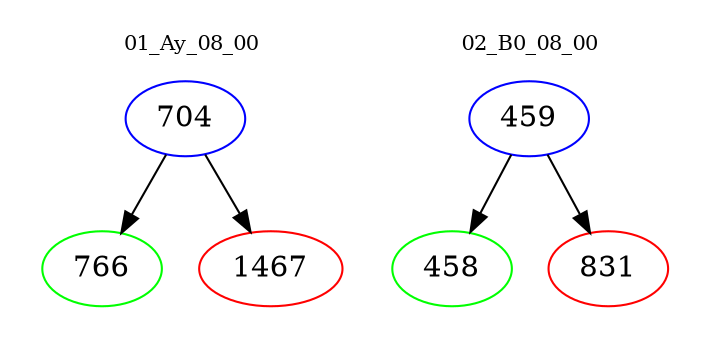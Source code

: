 digraph{
subgraph cluster_0 {
color = white
label = "01_Ay_08_00";
fontsize=10;
T0_704 [label="704", color="blue"]
T0_704 -> T0_766 [color="black"]
T0_766 [label="766", color="green"]
T0_704 -> T0_1467 [color="black"]
T0_1467 [label="1467", color="red"]
}
subgraph cluster_1 {
color = white
label = "02_B0_08_00";
fontsize=10;
T1_459 [label="459", color="blue"]
T1_459 -> T1_458 [color="black"]
T1_458 [label="458", color="green"]
T1_459 -> T1_831 [color="black"]
T1_831 [label="831", color="red"]
}
}
